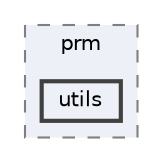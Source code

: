 digraph "repository/prm-core/src/main/java/com/sterlite/cal/prm/utils"
{
 // LATEX_PDF_SIZE
  bgcolor="transparent";
  edge [fontname=Helvetica,fontsize=10,labelfontname=Helvetica,labelfontsize=10];
  node [fontname=Helvetica,fontsize=10,shape=box,height=0.2,width=0.4];
  compound=true
  subgraph clusterdir_e4c1147a4dd264f82a541130e5a3c073 {
    graph [ bgcolor="#edf0f7", pencolor="grey50", label="prm", fontname=Helvetica,fontsize=10 style="filled,dashed", URL="dir_e4c1147a4dd264f82a541130e5a3c073.html",tooltip=""]
  dir_f3340328530b508e02266f686892cd7c [label="utils", fillcolor="#edf0f7", color="grey25", style="filled,bold", URL="dir_f3340328530b508e02266f686892cd7c.html",tooltip=""];
  }
}
